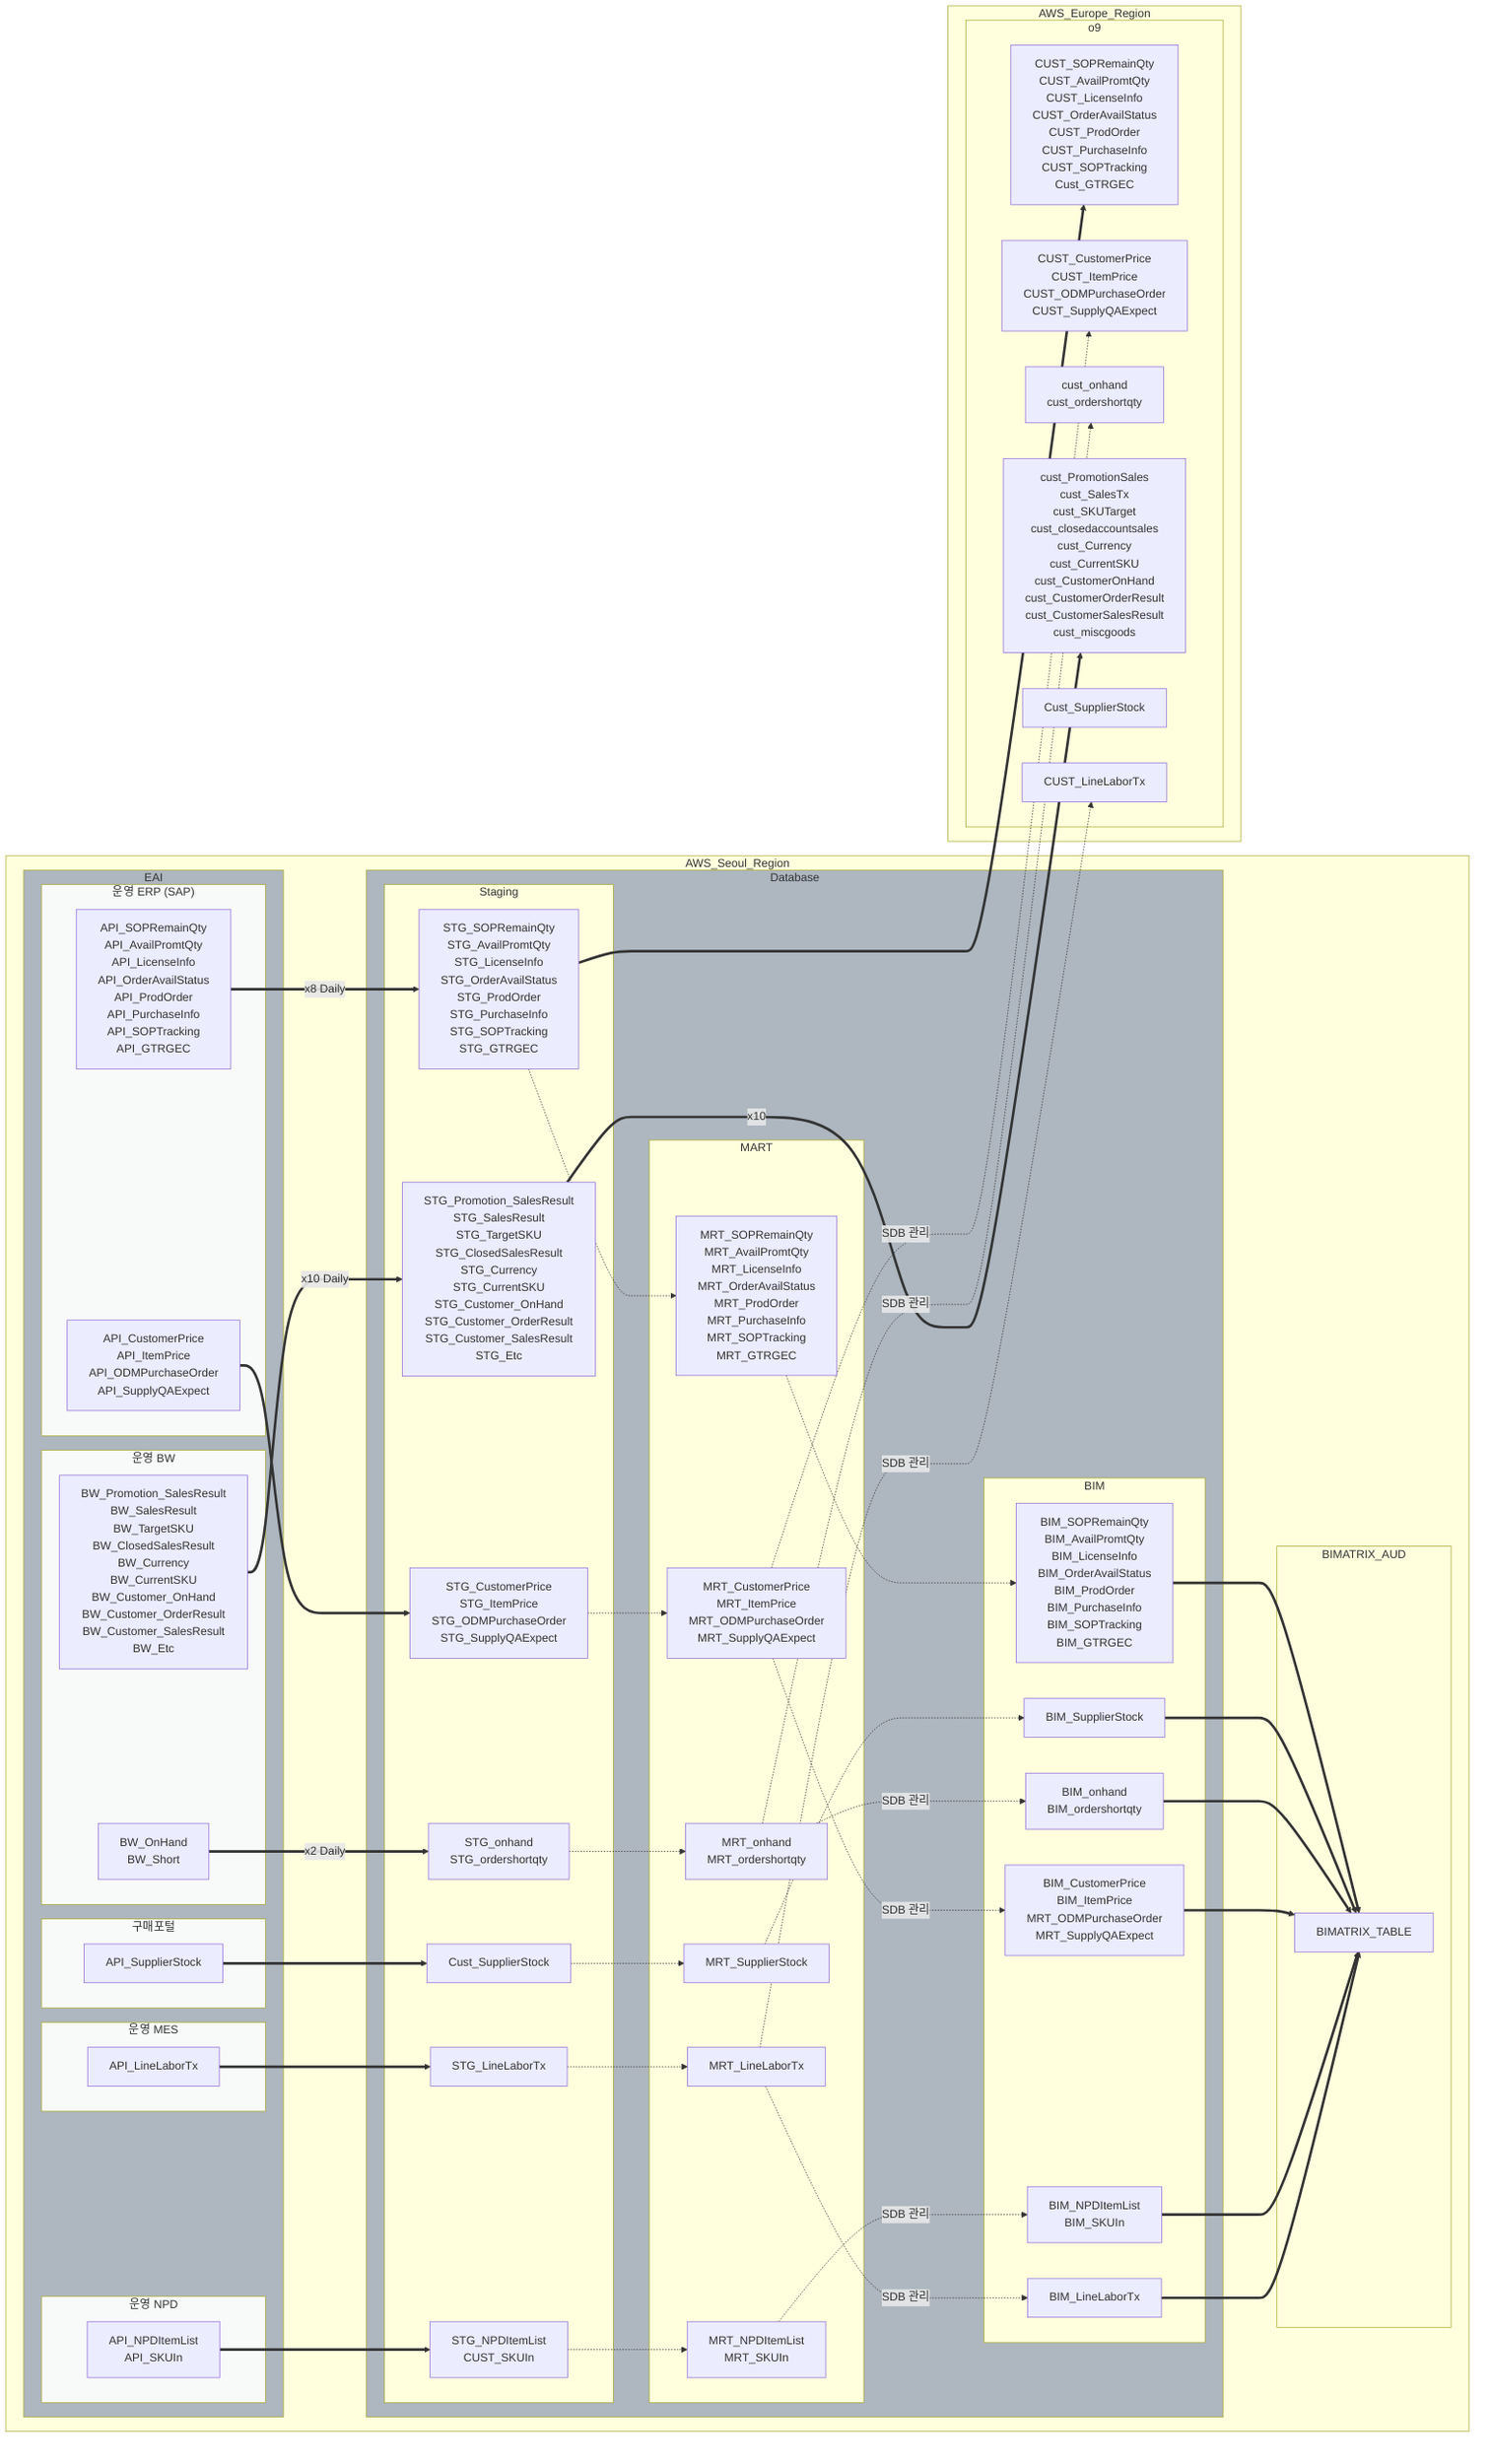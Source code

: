 flowchart LR
 subgraph SAP["운영 ERP (SAP)"]
        APICP37["API_SOPRemainQty<br>API_AvailPromtQty<br>API_LicenseInfo<br>API_OrderAvailStatus<br>API_ProdOrder<br>API_PurchaseInfo<br>API_SOPTracking<br>API_GTRGEC"]
        APICP35["API_CustomerPrice<br>API_ItemPrice<br>API_ODMPurchaseOrder<br>API_SupplyQAExpect"]
  end
 subgraph MES["운영 MES"]
        MESSP12["API_LineLaborTx"]
  end
 subgraph NPD["운영 NPD"]
        NPDCP25["API_NPDItemList<br>API_SKUIn"]
  end
 subgraph BW_["운영 BW"]
        BW_CP12["BW_OnHand<br>BW_Short"]
        BW_CP50["BW_Promotion_SalesResult<br>BW_SalesResult<br>BW_TargetSKU<br>BW_ClosedSalesResult<br>BW_Currency<br>BW_CurrentSKU<br>BW_Customer_OnHand<br>BW_Customer_OrderResult<br>BW_Customer_SalesResult<br>BW_Etc"]
  end
 subgraph PPT["구매포털"]
        PPTCP36["API_SupplierStock"]
  end
 subgraph EAI["EAI"]
        SAP
        MES
        NPD
        BW_
        PPT
  end
 subgraph Schema_Staging["Staging"]
        STGCP37["STG_SOPRemainQty<br>STG_AvailPromtQty<br>STG_LicenseInfo<br>STG_OrderAvailStatus<br>STG_ProdOrder<br>STG_PurchaseInfo<br>STG_SOPTracking<br>STG_GTRGEC"]
        STGCP35["STG_CustomerPrice<br>STG_ItemPrice<br>STG_ODMPurchaseOrder<br>STG_SupplyQAExpect"]
        STGSP12["STG_LineLaborTx"]
        STGCP25["STG_NPDItemList<br>CUST_SKUIn"]
        STGCP12["STG_onhand<br>STG_ordershortqty"]
        STGCP50["STG_Promotion_SalesResult<br>STG_SalesResult<br>STG_TargetSKU<br>STG_ClosedSalesResult<br>STG_Currency<br>STG_CurrentSKU<br>STG_Customer_OnHand<br>STG_Customer_OrderResult<br>STG_Customer_SalesResult<br>STG_Etc"]
        STGCP36["Cust_SupplierStock"]
  end
 subgraph Schema_MART["MART"]
        MRTCP37["MRT_SOPRemainQty<br>MRT_AvailPromtQty<br>MRT_LicenseInfo<br>MRT_OrderAvailStatus<br>MRT_ProdOrder<br>MRT_PurchaseInfo<br>MRT_SOPTracking<br>MRT_GTRGEC"]
        MRTCP35["MRT_CustomerPrice<br>MRT_ItemPrice<br>MRT_ODMPurchaseOrder<br>MRT_SupplyQAExpect"]
        MRTCP12["MRT_onhand<br>MRT_ordershortqty"]
        MRTCP25["MRT_NPDItemList<br>MRT_SKUIn"]
        MRTCP36["MRT_SupplierStock"]
        MRTSP12["MRT_LineLaborTx"]
  end
 subgraph Schema_BIM["BIM"]
        BIMCP37["BIM_SOPRemainQty<br>BIM_AvailPromtQty<br>BIM_LicenseInfo<br>BIM_OrderAvailStatus<br>BIM_ProdOrder<br>BIM_PurchaseInfo<br>BIM_SOPTracking<br>BIM_GTRGEC"]
        BIMCP36["BIM_SupplierStock"]
        BIMCP35["BIM_CustomerPrice<br>BIM_ItemPrice<br>MRT_ODMPurchaseOrder<br>MRT_SupplyQAExpect"]
        BIMCP12["BIM_onhand<br>BIM_ordershortqty"]
        BIMCP25["BIM_NPDItemList<br>BIM_SKUIn"]
        BIMSP12["BIM_LineLaborTx"]
  end
 subgraph Database["Database"]
        Schema_Staging
        Schema_MART
        Schema_BIM
  end
 subgraph BIM_AUD["BIMATRIX_AUD"]
        BIM00["BIMATRIX_TABLE"]
  end
 subgraph subGraph6["AWS_Seoul_Region"]
        EAI
        Database
        BIM_AUD
  end
 subgraph o9["o9"]
        CSTCP37["CUST_SOPRemainQty<br>CUST_AvailPromtQty<br>CUST_LicenseInfo<br>CUST_OrderAvailStatus<br>CUST_ProdOrder<br>CUST_PurchaseInfo<br>CUST_SOPTracking<br>Cust_GTRGEC"]
        CSTCP35["CUST_CustomerPrice<br>CUST_ItemPrice<br>CUST_ODMPurchaseOrder<br>CUST_SupplyQAExpect"]
        CSTCP12["cust_onhand<br>cust_ordershortqty"]
        CSTCP50["cust_PromotionSales<br>cust_SalesTx<br>cust_SKUTarget<br>cust_closedaccountsales<br>cust_Currency<br>cust_CurrentSKU<br>cust_CustomerOnHand<br>cust_CustomerOrderResult<br>cust_CustomerSalesResult<br>cust_miscgoods"]
        CSTCP36["Cust_SupplierStock"]
        CSTSP12["CUST_LineLaborTx"]
  end
 subgraph subGraph8["AWS_Europe_Region"]
        o9
  end
    APICP37 == x8 Daily ==> STGCP37
    APICP35 ==> STGCP35
    MESSP12 ==> STGSP12
    NPDCP25 ==> STGCP25
    BIMCP37 ==> BIM00
    BIMCP36 ==> BIM00
    STGCP37 ==> CSTCP37
    PPTCP36 ==> STGCP36
    STGCP36 -.-> MRTCP36
    MRTCP36 -.-> BIMCP36
    BW_CP12 == x2 Daily ==> STGCP12
    BW_CP50 == x10 Daily ==> STGCP50
    STGCP50 == x10 ==> CSTCP50
    MRTCP35 -. SDB 관리 .-> CSTCP35 & BIMCP35
    MRTCP12 -. SDB 관리 .-> CSTCP12 & BIMCP12
    MRTSP12 -. SDB 관리 .-> CSTSP12 & BIMSP12
    STGCP37 -.-> MRTCP37
    MRTCP37 -.-> BIMCP37
    STGCP12 -.-> MRTCP12
    BIMCP12 ==> BIM00
    STGCP35 -.-> MRTCP35
    BIMCP35 ==> BIM00
    STGCP25 -.-> MRTCP25
    MRTCP25 -. SDB 관리 .-> BIMCP25
    BIMCP25 ==> BIM00
    STGSP12 -.-> MRTSP12
    BIMSP12 ==> BIM00


    style SAP fill:#F8F9F9
    style MES fill:#F8F9F9
    style NPD fill:#F8F9F9
    style BW_ fill:#F8F9F9
    style PPT fill:#F8F9F9
    style EAI fill:#aeb6bf
    style Database fill:#aeb6bf